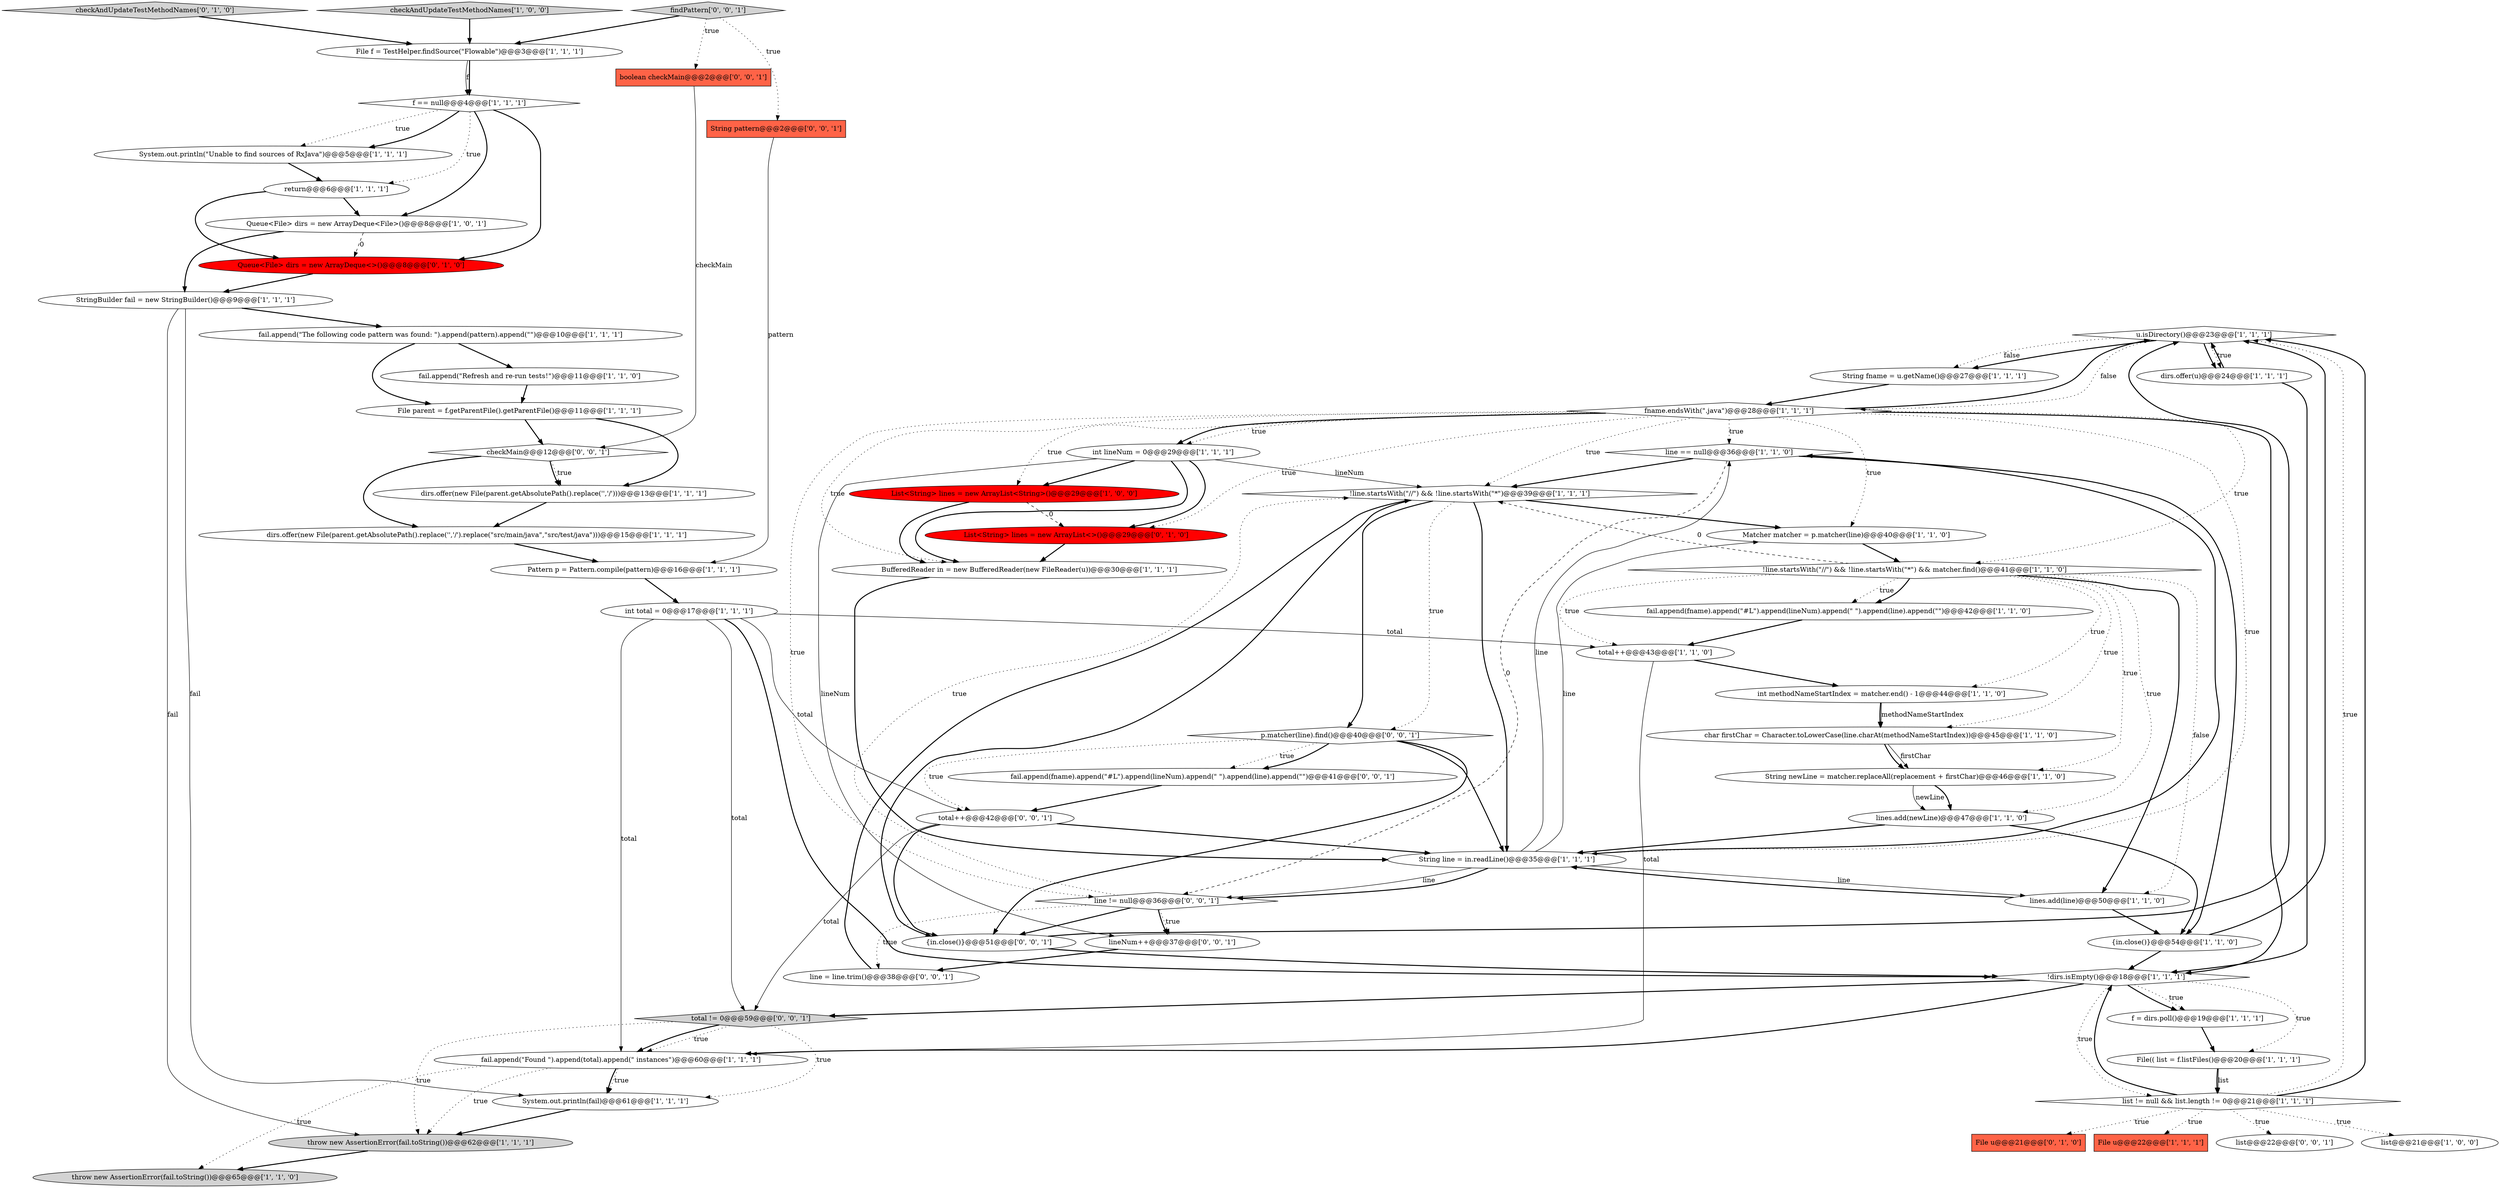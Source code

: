 digraph {
9 [style = filled, label = "u.isDirectory()@@@23@@@['1', '1', '1']", fillcolor = white, shape = diamond image = "AAA0AAABBB1BBB"];
25 [style = filled, label = "Pattern p = Pattern.compile(pattern)@@@16@@@['1', '1', '1']", fillcolor = white, shape = ellipse image = "AAA0AAABBB1BBB"];
0 [style = filled, label = "fail.append(\"Found \").append(total).append(\" instances\")@@@60@@@['1', '1', '1']", fillcolor = white, shape = ellipse image = "AAA0AAABBB1BBB"];
27 [style = filled, label = "System.out.println(fail)@@@61@@@['1', '1', '1']", fillcolor = white, shape = ellipse image = "AAA0AAABBB1BBB"];
28 [style = filled, label = "dirs.offer(new File(parent.getAbsolutePath().replace('\','/').replace(\"src/main/java\",\"src/test/java\")))@@@15@@@['1', '1', '1']", fillcolor = white, shape = ellipse image = "AAA0AAABBB1BBB"];
39 [style = filled, label = "Matcher matcher = p.matcher(line)@@@40@@@['1', '1', '0']", fillcolor = white, shape = ellipse image = "AAA0AAABBB1BBB"];
34 [style = filled, label = "dirs.offer(new File(parent.getAbsolutePath().replace('\','/')))@@@13@@@['1', '1', '1']", fillcolor = white, shape = ellipse image = "AAA0AAABBB1BBB"];
57 [style = filled, label = "{in.close()}@@@51@@@['0', '0', '1']", fillcolor = white, shape = ellipse image = "AAA0AAABBB3BBB"];
15 [style = filled, label = "int methodNameStartIndex = matcher.end() - 1@@@44@@@['1', '1', '0']", fillcolor = white, shape = ellipse image = "AAA0AAABBB1BBB"];
29 [style = filled, label = "list != null && list.length != 0@@@21@@@['1', '1', '1']", fillcolor = white, shape = diamond image = "AAA0AAABBB1BBB"];
35 [style = filled, label = "!line.startsWith(\"//\") && !line.startsWith(\"*\")@@@39@@@['1', '1', '1']", fillcolor = white, shape = diamond image = "AAA0AAABBB1BBB"];
26 [style = filled, label = "lines.add(line)@@@50@@@['1', '1', '0']", fillcolor = white, shape = ellipse image = "AAA0AAABBB1BBB"];
46 [style = filled, label = "List<String> lines = new ArrayList<>()@@@29@@@['0', '1', '0']", fillcolor = red, shape = ellipse image = "AAA1AAABBB2BBB"];
24 [style = filled, label = "f == null@@@4@@@['1', '1', '1']", fillcolor = white, shape = diamond image = "AAA0AAABBB1BBB"];
41 [style = filled, label = "File parent = f.getParentFile().getParentFile()@@@11@@@['1', '1', '1']", fillcolor = white, shape = ellipse image = "AAA0AAABBB1BBB"];
5 [style = filled, label = "System.out.println(\"Unable to find sources of RxJava\")@@@5@@@['1', '1', '1']", fillcolor = white, shape = ellipse image = "AAA0AAABBB1BBB"];
7 [style = filled, label = "fail.append(\"The following code pattern was found: \").append(pattern).append(\"\")@@@10@@@['1', '1', '1']", fillcolor = white, shape = ellipse image = "AAA0AAABBB1BBB"];
30 [style = filled, label = "String newLine = matcher.replaceAll(replacement + firstChar)@@@46@@@['1', '1', '0']", fillcolor = white, shape = ellipse image = "AAA0AAABBB1BBB"];
32 [style = filled, label = "Queue<File> dirs = new ArrayDeque<File>()@@@8@@@['1', '0', '1']", fillcolor = white, shape = ellipse image = "AAA0AAABBB1BBB"];
3 [style = filled, label = "dirs.offer(u)@@@24@@@['1', '1', '1']", fillcolor = white, shape = ellipse image = "AAA0AAABBB1BBB"];
47 [style = filled, label = "checkAndUpdateTestMethodNames['0', '1', '0']", fillcolor = lightgray, shape = diamond image = "AAA0AAABBB2BBB"];
40 [style = filled, label = "fail.append(fname).append(\"#L\").append(lineNum).append(\" \").append(line).append(\"\")@@@42@@@['1', '1', '0']", fillcolor = white, shape = ellipse image = "AAA0AAABBB1BBB"];
56 [style = filled, label = "checkMain@@@12@@@['0', '0', '1']", fillcolor = white, shape = diamond image = "AAA0AAABBB3BBB"];
13 [style = filled, label = "File(( list = f.listFiles()@@@20@@@['1', '1', '1']", fillcolor = white, shape = ellipse image = "AAA0AAABBB1BBB"];
22 [style = filled, label = "List<String> lines = new ArrayList<String>()@@@29@@@['1', '0', '0']", fillcolor = red, shape = ellipse image = "AAA1AAABBB1BBB"];
49 [style = filled, label = "line = line.trim()@@@38@@@['0', '0', '1']", fillcolor = white, shape = ellipse image = "AAA0AAABBB3BBB"];
53 [style = filled, label = "total != 0@@@59@@@['0', '0', '1']", fillcolor = lightgray, shape = diamond image = "AAA0AAABBB3BBB"];
8 [style = filled, label = "fname.endsWith(\".java\")@@@28@@@['1', '1', '1']", fillcolor = white, shape = diamond image = "AAA0AAABBB1BBB"];
50 [style = filled, label = "findPattern['0', '0', '1']", fillcolor = lightgray, shape = diamond image = "AAA0AAABBB3BBB"];
14 [style = filled, label = "{in.close()}@@@54@@@['1', '1', '0']", fillcolor = white, shape = ellipse image = "AAA0AAABBB1BBB"];
52 [style = filled, label = "boolean checkMain@@@2@@@['0', '0', '1']", fillcolor = tomato, shape = box image = "AAA0AAABBB3BBB"];
54 [style = filled, label = "list@@@22@@@['0', '0', '1']", fillcolor = white, shape = ellipse image = "AAA0AAABBB3BBB"];
17 [style = filled, label = "File f = TestHelper.findSource(\"Flowable\")@@@3@@@['1', '1', '1']", fillcolor = white, shape = ellipse image = "AAA0AAABBB1BBB"];
42 [style = filled, label = "f = dirs.poll()@@@19@@@['1', '1', '1']", fillcolor = white, shape = ellipse image = "AAA0AAABBB1BBB"];
36 [style = filled, label = "checkAndUpdateTestMethodNames['1', '0', '0']", fillcolor = lightgray, shape = diamond image = "AAA0AAABBB1BBB"];
10 [style = filled, label = "list@@@21@@@['1', '0', '0']", fillcolor = white, shape = ellipse image = "AAA0AAABBB1BBB"];
48 [style = filled, label = "total++@@@42@@@['0', '0', '1']", fillcolor = white, shape = ellipse image = "AAA0AAABBB3BBB"];
33 [style = filled, label = "return@@@6@@@['1', '1', '1']", fillcolor = white, shape = ellipse image = "AAA0AAABBB1BBB"];
55 [style = filled, label = "lineNum++@@@37@@@['0', '0', '1']", fillcolor = white, shape = ellipse image = "AAA0AAABBB3BBB"];
19 [style = filled, label = "char firstChar = Character.toLowerCase(line.charAt(methodNameStartIndex))@@@45@@@['1', '1', '0']", fillcolor = white, shape = ellipse image = "AAA0AAABBB1BBB"];
38 [style = filled, label = "!dirs.isEmpty()@@@18@@@['1', '1', '1']", fillcolor = white, shape = diamond image = "AAA0AAABBB1BBB"];
11 [style = filled, label = "BufferedReader in = new BufferedReader(new FileReader(u))@@@30@@@['1', '1', '1']", fillcolor = white, shape = ellipse image = "AAA0AAABBB1BBB"];
45 [style = filled, label = "File u@@@21@@@['0', '1', '0']", fillcolor = tomato, shape = box image = "AAA0AAABBB2BBB"];
58 [style = filled, label = "fail.append(fname).append(\"#L\").append(lineNum).append(\" \").append(line).append(\"\")@@@41@@@['0', '0', '1']", fillcolor = white, shape = ellipse image = "AAA0AAABBB3BBB"];
31 [style = filled, label = "File u@@@22@@@['1', '1', '1']", fillcolor = tomato, shape = box image = "AAA0AAABBB1BBB"];
18 [style = filled, label = "String line = in.readLine()@@@35@@@['1', '1', '1']", fillcolor = white, shape = ellipse image = "AAA0AAABBB1BBB"];
20 [style = filled, label = "fail.append(\"Refresh and re-run tests!\")@@@11@@@['1', '1', '0']", fillcolor = white, shape = ellipse image = "AAA0AAABBB1BBB"];
59 [style = filled, label = "String pattern@@@2@@@['0', '0', '1']", fillcolor = tomato, shape = box image = "AAA0AAABBB3BBB"];
2 [style = filled, label = "int lineNum = 0@@@29@@@['1', '1', '1']", fillcolor = white, shape = ellipse image = "AAA0AAABBB1BBB"];
37 [style = filled, label = "throw new AssertionError(fail.toString())@@@62@@@['1', '1', '1']", fillcolor = lightgray, shape = ellipse image = "AAA0AAABBB1BBB"];
1 [style = filled, label = "!line.startsWith(\"//\") && !line.startsWith(\"*\") && matcher.find()@@@41@@@['1', '1', '0']", fillcolor = white, shape = diamond image = "AAA0AAABBB1BBB"];
12 [style = filled, label = "lines.add(newLine)@@@47@@@['1', '1', '0']", fillcolor = white, shape = ellipse image = "AAA0AAABBB1BBB"];
44 [style = filled, label = "Queue<File> dirs = new ArrayDeque<>()@@@8@@@['0', '1', '0']", fillcolor = red, shape = ellipse image = "AAA1AAABBB2BBB"];
6 [style = filled, label = "StringBuilder fail = new StringBuilder()@@@9@@@['1', '1', '1']", fillcolor = white, shape = ellipse image = "AAA0AAABBB1BBB"];
60 [style = filled, label = "line != null@@@36@@@['0', '0', '1']", fillcolor = white, shape = diamond image = "AAA0AAABBB3BBB"];
4 [style = filled, label = "throw new AssertionError(fail.toString())@@@65@@@['1', '1', '0']", fillcolor = lightgray, shape = ellipse image = "AAA0AAABBB1BBB"];
51 [style = filled, label = "p.matcher(line).find()@@@40@@@['0', '0', '1']", fillcolor = white, shape = diamond image = "AAA0AAABBB3BBB"];
43 [style = filled, label = "total++@@@43@@@['1', '1', '0']", fillcolor = white, shape = ellipse image = "AAA0AAABBB1BBB"];
21 [style = filled, label = "int total = 0@@@17@@@['1', '1', '1']", fillcolor = white, shape = ellipse image = "AAA0AAABBB1BBB"];
23 [style = filled, label = "line == null@@@36@@@['1', '1', '0']", fillcolor = white, shape = diamond image = "AAA0AAABBB1BBB"];
16 [style = filled, label = "String fname = u.getName()@@@27@@@['1', '1', '1']", fillcolor = white, shape = ellipse image = "AAA0AAABBB1BBB"];
17->24 [style = solid, label="f"];
29->9 [style = dotted, label="true"];
56->34 [style = bold, label=""];
52->56 [style = solid, label="checkMain"];
50->52 [style = dotted, label="true"];
43->0 [style = solid, label="total"];
55->49 [style = bold, label=""];
35->51 [style = dotted, label="true"];
24->32 [style = bold, label=""];
24->33 [style = dotted, label="true"];
51->48 [style = dotted, label="true"];
3->38 [style = bold, label=""];
51->58 [style = dotted, label="true"];
38->42 [style = bold, label=""];
60->35 [style = dotted, label="true"];
32->6 [style = bold, label=""];
9->16 [style = bold, label=""];
21->38 [style = bold, label=""];
15->19 [style = solid, label="methodNameStartIndex"];
21->53 [style = solid, label="total"];
1->12 [style = dotted, label="true"];
12->18 [style = bold, label=""];
8->22 [style = dotted, label="true"];
57->38 [style = bold, label=""];
28->25 [style = bold, label=""];
14->9 [style = bold, label=""];
36->17 [style = bold, label=""];
48->18 [style = bold, label=""];
33->44 [style = bold, label=""];
24->5 [style = dotted, label="true"];
25->21 [style = bold, label=""];
53->27 [style = dotted, label="true"];
32->44 [style = dashed, label="0"];
35->18 [style = bold, label=""];
53->0 [style = dotted, label="true"];
5->33 [style = bold, label=""];
8->46 [style = dotted, label="true"];
38->13 [style = dotted, label="true"];
24->44 [style = bold, label=""];
26->14 [style = bold, label=""];
38->53 [style = bold, label=""];
1->43 [style = dotted, label="true"];
8->23 [style = dotted, label="true"];
14->38 [style = bold, label=""];
50->59 [style = dotted, label="true"];
51->58 [style = bold, label=""];
56->34 [style = dotted, label="true"];
8->38 [style = bold, label=""];
11->18 [style = bold, label=""];
1->30 [style = dotted, label="true"];
24->5 [style = bold, label=""];
35->57 [style = bold, label=""];
23->35 [style = bold, label=""];
23->14 [style = bold, label=""];
9->8 [style = dotted, label="false"];
60->55 [style = bold, label=""];
1->40 [style = dotted, label="true"];
23->60 [style = dashed, label="0"];
60->57 [style = bold, label=""];
20->41 [style = bold, label=""];
1->15 [style = dotted, label="true"];
38->0 [style = bold, label=""];
0->37 [style = dotted, label="true"];
12->14 [style = bold, label=""];
51->18 [style = bold, label=""];
8->18 [style = dotted, label="true"];
29->38 [style = bold, label=""];
29->31 [style = dotted, label="true"];
6->7 [style = bold, label=""];
22->11 [style = bold, label=""];
35->51 [style = bold, label=""];
9->3 [style = dotted, label="true"];
38->42 [style = dotted, label="true"];
21->48 [style = solid, label="total"];
29->10 [style = dotted, label="true"];
18->60 [style = solid, label="line"];
1->35 [style = dashed, label="0"];
18->23 [style = bold, label=""];
16->8 [style = bold, label=""];
8->35 [style = dotted, label="true"];
49->35 [style = bold, label=""];
18->26 [style = solid, label="line"];
8->2 [style = dotted, label="true"];
50->17 [style = bold, label=""];
0->4 [style = dotted, label="true"];
35->39 [style = bold, label=""];
2->55 [style = solid, label="lineNum"];
18->60 [style = bold, label=""];
8->39 [style = dotted, label="true"];
7->20 [style = bold, label=""];
15->19 [style = bold, label=""];
1->26 [style = dotted, label="false"];
1->19 [style = dotted, label="true"];
2->35 [style = solid, label="lineNum"];
59->25 [style = solid, label="pattern"];
3->9 [style = bold, label=""];
30->12 [style = solid, label="newLine"];
34->28 [style = bold, label=""];
27->37 [style = bold, label=""];
30->12 [style = bold, label=""];
58->48 [style = bold, label=""];
8->2 [style = bold, label=""];
29->54 [style = dotted, label="true"];
53->37 [style = dotted, label="true"];
57->9 [style = bold, label=""];
8->11 [style = dotted, label="true"];
9->3 [style = bold, label=""];
39->1 [style = bold, label=""];
33->32 [style = bold, label=""];
7->41 [style = bold, label=""];
40->43 [style = bold, label=""];
51->57 [style = bold, label=""];
41->34 [style = bold, label=""];
2->11 [style = bold, label=""];
53->0 [style = bold, label=""];
2->46 [style = bold, label=""];
42->13 [style = bold, label=""];
44->6 [style = bold, label=""];
21->43 [style = solid, label="total"];
48->57 [style = bold, label=""];
1->40 [style = bold, label=""];
0->27 [style = bold, label=""];
13->29 [style = solid, label="list"];
18->39 [style = solid, label="line"];
21->0 [style = solid, label="total"];
29->9 [style = bold, label=""];
22->46 [style = dashed, label="0"];
41->56 [style = bold, label=""];
8->60 [style = dotted, label="true"];
6->27 [style = solid, label="fail"];
1->26 [style = bold, label=""];
9->16 [style = dotted, label="false"];
37->4 [style = bold, label=""];
48->53 [style = solid, label="total"];
46->11 [style = bold, label=""];
6->37 [style = solid, label="fail"];
8->1 [style = dotted, label="true"];
60->49 [style = dotted, label="true"];
18->23 [style = solid, label="line"];
13->29 [style = bold, label=""];
17->24 [style = bold, label=""];
60->55 [style = dotted, label="true"];
29->45 [style = dotted, label="true"];
19->30 [style = solid, label="firstChar"];
43->15 [style = bold, label=""];
56->28 [style = bold, label=""];
8->9 [style = bold, label=""];
38->29 [style = dotted, label="true"];
47->17 [style = bold, label=""];
0->27 [style = dotted, label="true"];
2->22 [style = bold, label=""];
26->18 [style = bold, label=""];
19->30 [style = bold, label=""];
}
